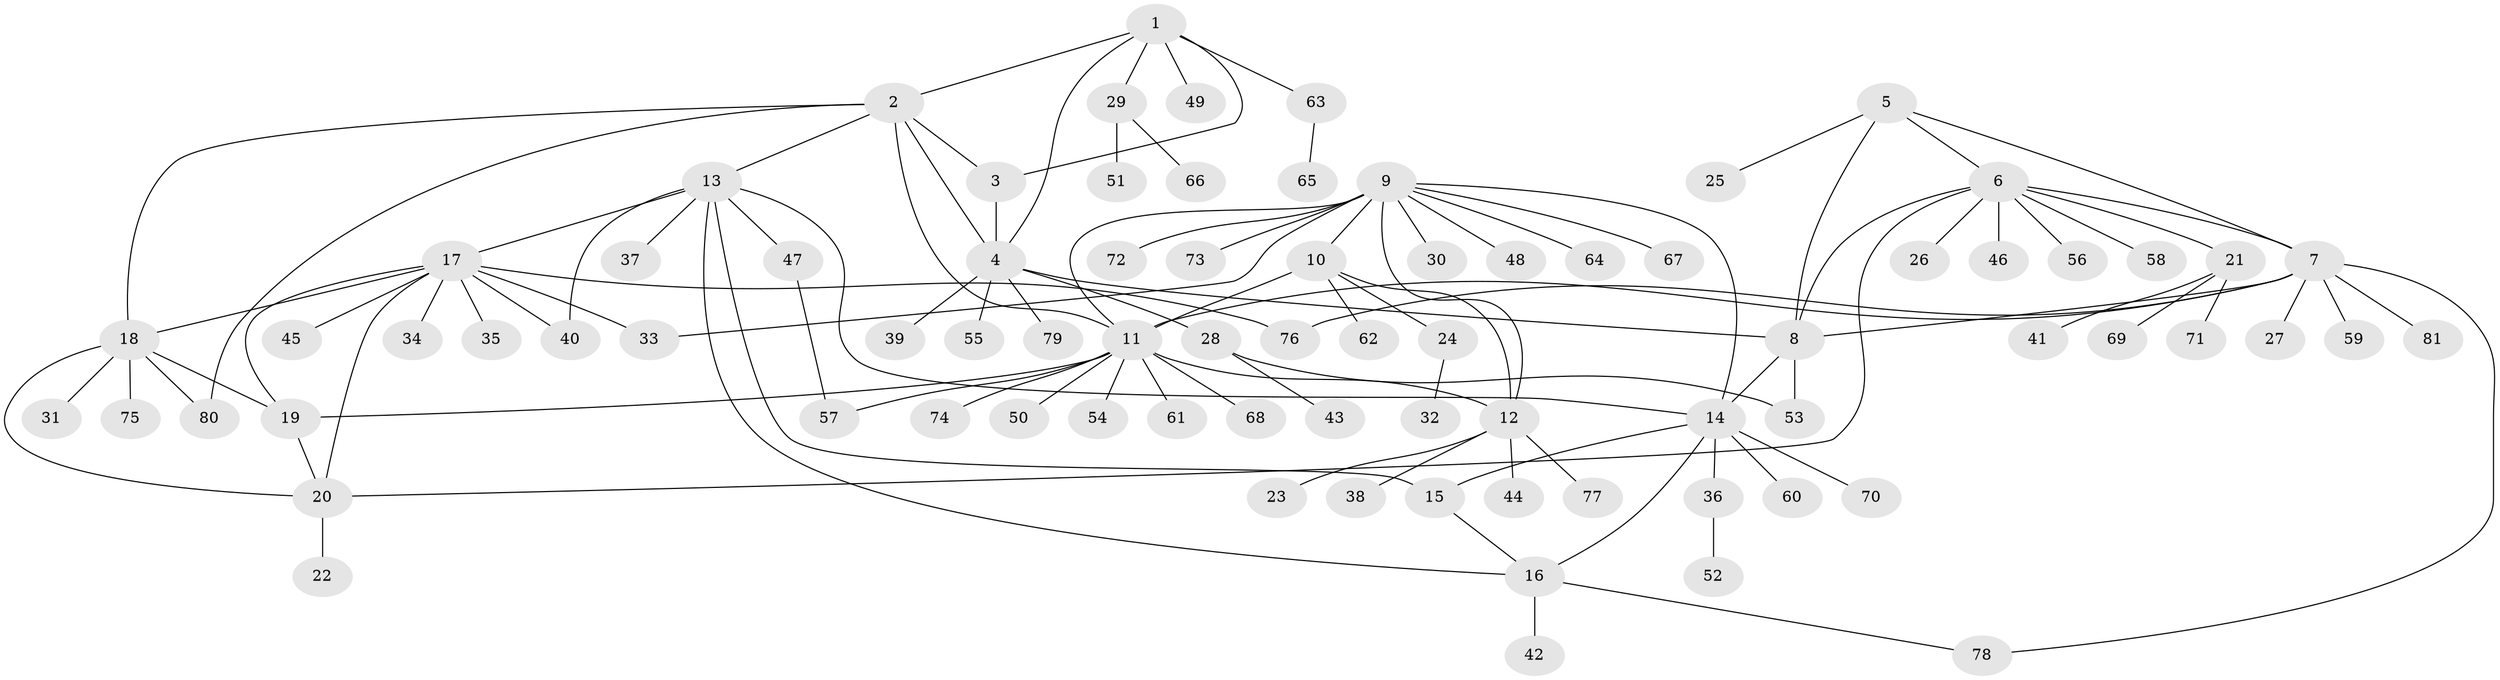 // Generated by graph-tools (version 1.1) at 2025/16/03/09/25 04:16:03]
// undirected, 81 vertices, 108 edges
graph export_dot {
graph [start="1"]
  node [color=gray90,style=filled];
  1;
  2;
  3;
  4;
  5;
  6;
  7;
  8;
  9;
  10;
  11;
  12;
  13;
  14;
  15;
  16;
  17;
  18;
  19;
  20;
  21;
  22;
  23;
  24;
  25;
  26;
  27;
  28;
  29;
  30;
  31;
  32;
  33;
  34;
  35;
  36;
  37;
  38;
  39;
  40;
  41;
  42;
  43;
  44;
  45;
  46;
  47;
  48;
  49;
  50;
  51;
  52;
  53;
  54;
  55;
  56;
  57;
  58;
  59;
  60;
  61;
  62;
  63;
  64;
  65;
  66;
  67;
  68;
  69;
  70;
  71;
  72;
  73;
  74;
  75;
  76;
  77;
  78;
  79;
  80;
  81;
  1 -- 2;
  1 -- 3;
  1 -- 4;
  1 -- 29;
  1 -- 49;
  1 -- 63;
  2 -- 3;
  2 -- 4;
  2 -- 11;
  2 -- 13;
  2 -- 18;
  2 -- 80;
  3 -- 4;
  4 -- 8;
  4 -- 28;
  4 -- 39;
  4 -- 55;
  4 -- 79;
  5 -- 6;
  5 -- 7;
  5 -- 8;
  5 -- 25;
  6 -- 7;
  6 -- 8;
  6 -- 20;
  6 -- 21;
  6 -- 26;
  6 -- 46;
  6 -- 56;
  6 -- 58;
  7 -- 8;
  7 -- 11;
  7 -- 27;
  7 -- 59;
  7 -- 76;
  7 -- 78;
  7 -- 81;
  8 -- 14;
  8 -- 53;
  9 -- 10;
  9 -- 11;
  9 -- 12;
  9 -- 14;
  9 -- 30;
  9 -- 33;
  9 -- 48;
  9 -- 64;
  9 -- 67;
  9 -- 72;
  9 -- 73;
  10 -- 11;
  10 -- 12;
  10 -- 24;
  10 -- 62;
  11 -- 12;
  11 -- 19;
  11 -- 50;
  11 -- 54;
  11 -- 57;
  11 -- 61;
  11 -- 68;
  11 -- 74;
  12 -- 23;
  12 -- 38;
  12 -- 44;
  12 -- 77;
  13 -- 14;
  13 -- 15;
  13 -- 16;
  13 -- 17;
  13 -- 37;
  13 -- 40;
  13 -- 47;
  14 -- 15;
  14 -- 16;
  14 -- 36;
  14 -- 60;
  14 -- 70;
  15 -- 16;
  16 -- 42;
  16 -- 78;
  17 -- 18;
  17 -- 19;
  17 -- 20;
  17 -- 33;
  17 -- 34;
  17 -- 35;
  17 -- 40;
  17 -- 45;
  17 -- 76;
  18 -- 19;
  18 -- 20;
  18 -- 31;
  18 -- 75;
  18 -- 80;
  19 -- 20;
  20 -- 22;
  21 -- 41;
  21 -- 69;
  21 -- 71;
  24 -- 32;
  28 -- 43;
  28 -- 53;
  29 -- 51;
  29 -- 66;
  36 -- 52;
  47 -- 57;
  63 -- 65;
}
